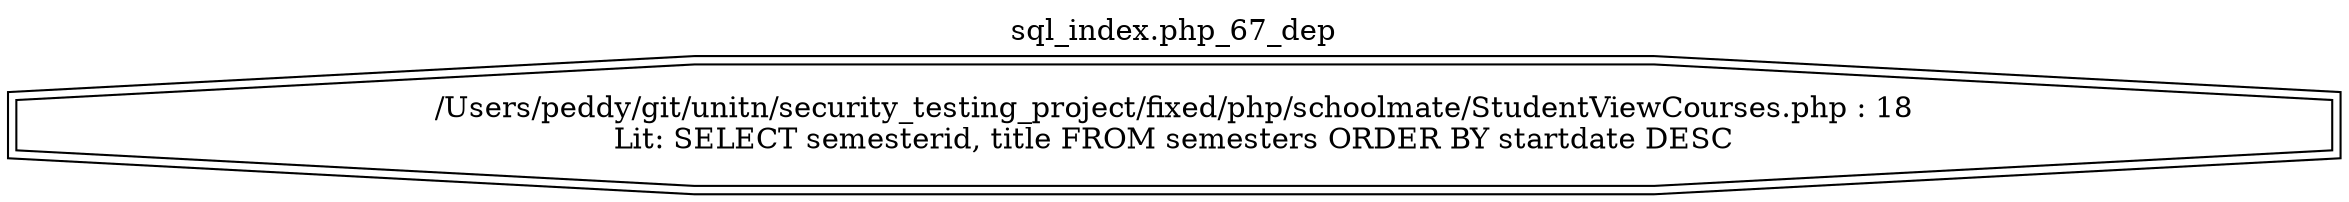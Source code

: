 digraph cfg {
  label="sql_index.php_67_dep";
  labelloc=t;
  n1 [shape=doubleoctagon, label="/Users/peddy/git/unitn/security_testing_project/fixed/php/schoolmate/StudentViewCourses.php : 18\nLit: SELECT semesterid, title FROM semesters ORDER BY startdate DESC\n"];
}
